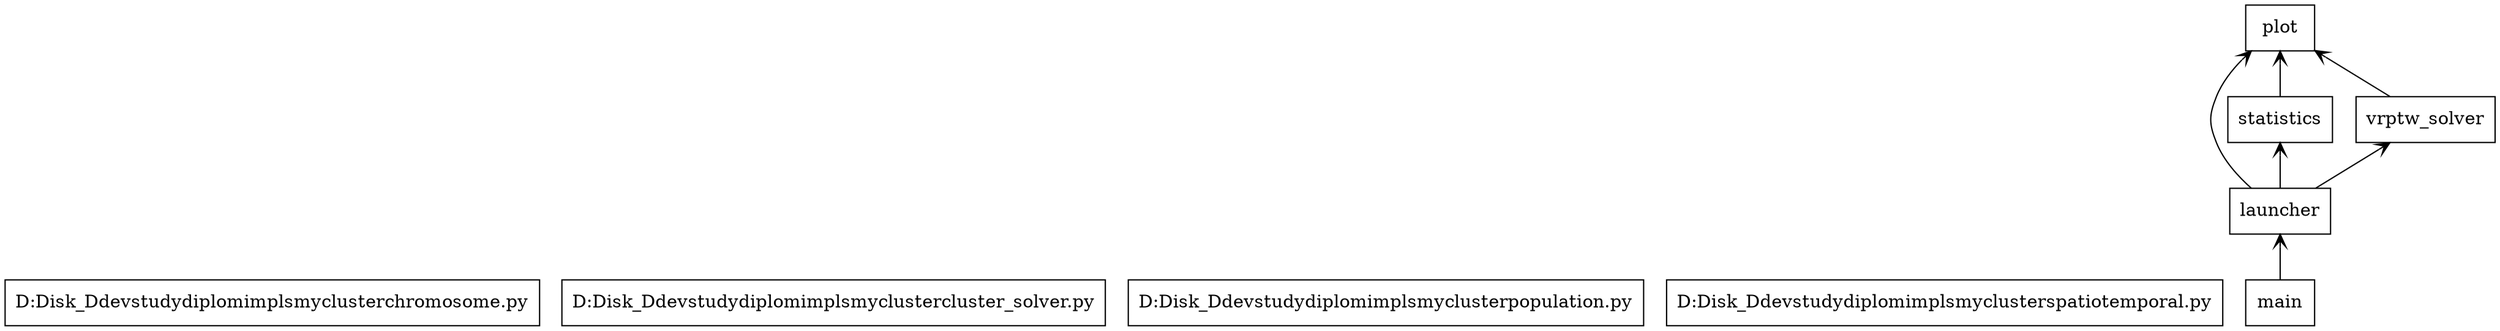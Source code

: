 digraph "packages" {
charset="utf-8"
rankdir=BT
"0" [label="D:\Disk_D\dev\study\diplom\impls\my\cluster\chromosome.py", shape="box"];
"1" [label="D:\Disk_D\dev\study\diplom\impls\my\cluster\cluster_solver.py", shape="box"];
"2" [label="D:\Disk_D\dev\study\diplom\impls\my\cluster\population.py", shape="box"];
"3" [label="D:\Disk_D\dev\study\diplom\impls\my\cluster\spatiotemporal.py", shape="box"];
"4" [label="launcher", shape="box"];
"5" [label="main", shape="box"];
"6" [label="plot", shape="box"];
"7" [label="statistics", shape="box"];
"8" [label="vrptw_solver", shape="box"];
"4" -> "6" [arrowhead="open", arrowtail="none"];
"4" -> "7" [arrowhead="open", arrowtail="none"];
"4" -> "8" [arrowhead="open", arrowtail="none"];
"5" -> "4" [arrowhead="open", arrowtail="none"];
"7" -> "6" [arrowhead="open", arrowtail="none"];
"8" -> "6" [arrowhead="open", arrowtail="none"];
}
